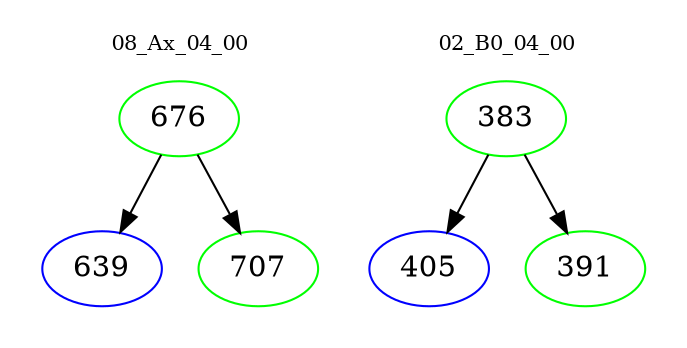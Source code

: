 digraph{
subgraph cluster_0 {
color = white
label = "08_Ax_04_00";
fontsize=10;
T0_676 [label="676", color="green"]
T0_676 -> T0_639 [color="black"]
T0_639 [label="639", color="blue"]
T0_676 -> T0_707 [color="black"]
T0_707 [label="707", color="green"]
}
subgraph cluster_1 {
color = white
label = "02_B0_04_00";
fontsize=10;
T1_383 [label="383", color="green"]
T1_383 -> T1_405 [color="black"]
T1_405 [label="405", color="blue"]
T1_383 -> T1_391 [color="black"]
T1_391 [label="391", color="green"]
}
}
